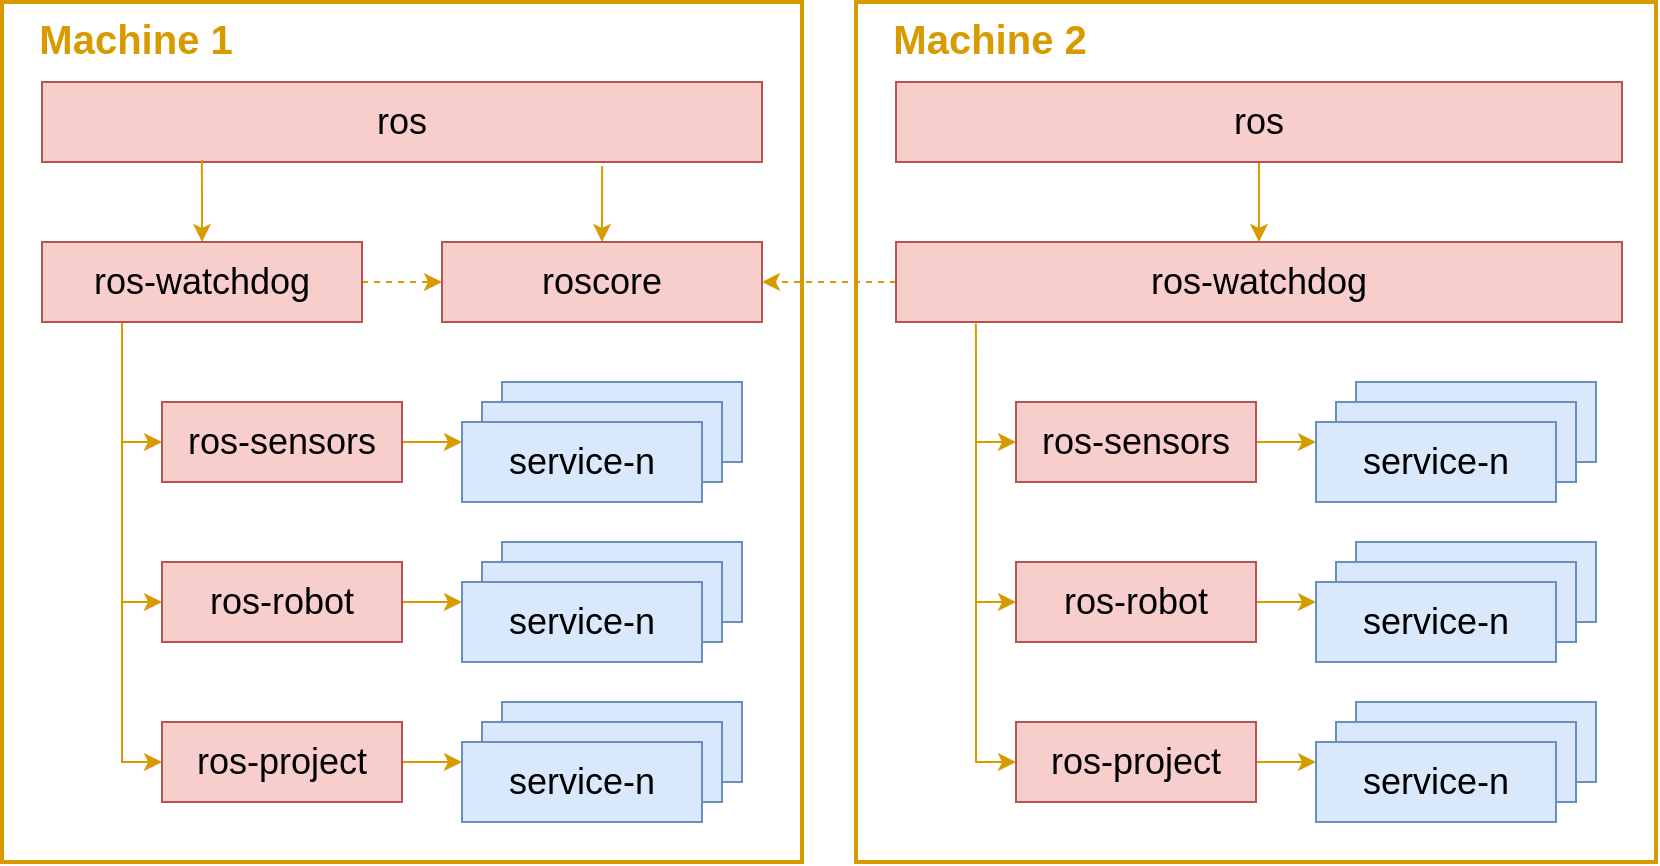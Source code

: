 <mxfile version="21.2.8" type="device">
  <diagram name="Page-1" id="ear39O9G6cyR528Ysgi0">
    <mxGraphModel dx="2187" dy="843" grid="1" gridSize="10" guides="1" tooltips="1" connect="1" arrows="1" fold="1" page="1" pageScale="1" pageWidth="827" pageHeight="1169" math="0" shadow="0">
      <root>
        <mxCell id="0" />
        <mxCell id="1" parent="0" />
        <mxCell id="jWs6NfOiUyid5Y3AujbW-28" value="&amp;nbsp; &amp;nbsp;Machine 1" style="rounded=0;whiteSpace=wrap;html=1;fillColor=none;align=left;horizontal=1;verticalAlign=top;fontSize=20;strokeColor=#d79b00;strokeWidth=2;fontStyle=1;fontColor=#d79b00;" parent="1" vertex="1">
          <mxGeometry y="120" width="400" height="430" as="geometry" />
        </mxCell>
        <mxCell id="jWs6NfOiUyid5Y3AujbW-53" value="&amp;nbsp; &amp;nbsp;Machine 2" style="rounded=0;whiteSpace=wrap;html=1;fillColor=none;align=left;horizontal=1;verticalAlign=top;fontSize=20;strokeColor=#d79b00;strokeWidth=2;fontColor=#d79b00;fontStyle=1" parent="1" vertex="1">
          <mxGeometry x="427" y="120" width="400" height="430" as="geometry" />
        </mxCell>
        <mxCell id="jWs6NfOiUyid5Y3AujbW-1" value="ros" style="rounded=0;whiteSpace=wrap;html=1;fontSize=18;fillColor=#f8cecc;strokeColor=#b85450;" parent="1" vertex="1">
          <mxGeometry x="20" y="160" width="360" height="40" as="geometry" />
        </mxCell>
        <mxCell id="jWs6NfOiUyid5Y3AujbW-21" style="edgeStyle=orthogonalEdgeStyle;rounded=0;orthogonalLoop=1;jettySize=auto;html=1;exitX=0.5;exitY=0;exitDx=0;exitDy=0;entryX=0.222;entryY=0.975;entryDx=0;entryDy=0;entryPerimeter=0;endArrow=none;endFill=0;startArrow=classic;startFill=1;fillColor=#ffe6cc;strokeColor=#d79b00;" parent="1" source="jWs6NfOiUyid5Y3AujbW-2" target="jWs6NfOiUyid5Y3AujbW-1" edge="1">
          <mxGeometry relative="1" as="geometry" />
        </mxCell>
        <mxCell id="jWs6NfOiUyid5Y3AujbW-24" style="edgeStyle=orthogonalEdgeStyle;rounded=0;orthogonalLoop=1;jettySize=auto;html=1;exitX=0.25;exitY=1;exitDx=0;exitDy=0;entryX=0;entryY=0.5;entryDx=0;entryDy=0;fillColor=#ffe6cc;strokeColor=#d79b00;" parent="1" source="jWs6NfOiUyid5Y3AujbW-2" target="jWs6NfOiUyid5Y3AujbW-4" edge="1">
          <mxGeometry relative="1" as="geometry" />
        </mxCell>
        <mxCell id="jWs6NfOiUyid5Y3AujbW-25" style="edgeStyle=orthogonalEdgeStyle;rounded=0;orthogonalLoop=1;jettySize=auto;html=1;exitX=0.25;exitY=1;exitDx=0;exitDy=0;entryX=0;entryY=0.5;entryDx=0;entryDy=0;fillColor=#ffe6cc;strokeColor=#d79b00;" parent="1" source="jWs6NfOiUyid5Y3AujbW-2" target="jWs6NfOiUyid5Y3AujbW-12" edge="1">
          <mxGeometry relative="1" as="geometry" />
        </mxCell>
        <mxCell id="jWs6NfOiUyid5Y3AujbW-26" style="edgeStyle=orthogonalEdgeStyle;rounded=0;orthogonalLoop=1;jettySize=auto;html=1;exitX=0.25;exitY=1;exitDx=0;exitDy=0;entryX=0;entryY=0.5;entryDx=0;entryDy=0;fillColor=#ffe6cc;strokeColor=#d79b00;" parent="1" source="jWs6NfOiUyid5Y3AujbW-2" target="jWs6NfOiUyid5Y3AujbW-17" edge="1">
          <mxGeometry relative="1" as="geometry" />
        </mxCell>
        <mxCell id="jWs6NfOiUyid5Y3AujbW-27" style="edgeStyle=orthogonalEdgeStyle;rounded=0;orthogonalLoop=1;jettySize=auto;html=1;exitX=1;exitY=0.5;exitDx=0;exitDy=0;entryX=0;entryY=0.5;entryDx=0;entryDy=0;dashed=1;fillColor=#ffe6cc;strokeColor=#d79b00;" parent="1" source="jWs6NfOiUyid5Y3AujbW-2" target="jWs6NfOiUyid5Y3AujbW-3" edge="1">
          <mxGeometry relative="1" as="geometry" />
        </mxCell>
        <mxCell id="jWs6NfOiUyid5Y3AujbW-2" value="ros-watchdog" style="rounded=0;whiteSpace=wrap;html=1;fontSize=18;fillColor=#f8cecc;strokeColor=#b85450;" parent="1" vertex="1">
          <mxGeometry x="20" y="240" width="160" height="40" as="geometry" />
        </mxCell>
        <mxCell id="jWs6NfOiUyid5Y3AujbW-22" style="edgeStyle=orthogonalEdgeStyle;rounded=0;orthogonalLoop=1;jettySize=auto;html=1;exitX=0.5;exitY=0;exitDx=0;exitDy=0;entryX=0.778;entryY=1.05;entryDx=0;entryDy=0;entryPerimeter=0;startArrow=classic;startFill=1;endArrow=none;endFill=0;fillColor=#ffe6cc;strokeColor=#d79b00;" parent="1" source="jWs6NfOiUyid5Y3AujbW-3" target="jWs6NfOiUyid5Y3AujbW-1" edge="1">
          <mxGeometry relative="1" as="geometry" />
        </mxCell>
        <mxCell id="jWs6NfOiUyid5Y3AujbW-3" value="roscore" style="rounded=0;whiteSpace=wrap;html=1;fontSize=18;fillColor=#f8cecc;strokeColor=#b85450;" parent="1" vertex="1">
          <mxGeometry x="220" y="240" width="160" height="40" as="geometry" />
        </mxCell>
        <mxCell id="jWs6NfOiUyid5Y3AujbW-10" style="edgeStyle=orthogonalEdgeStyle;rounded=0;orthogonalLoop=1;jettySize=auto;html=1;exitX=1;exitY=0.5;exitDx=0;exitDy=0;entryX=0;entryY=0.25;entryDx=0;entryDy=0;fillColor=#ffe6cc;strokeColor=#d79b00;" parent="1" source="jWs6NfOiUyid5Y3AujbW-4" target="jWs6NfOiUyid5Y3AujbW-9" edge="1">
          <mxGeometry relative="1" as="geometry" />
        </mxCell>
        <mxCell id="jWs6NfOiUyid5Y3AujbW-4" value="ros-sensors" style="rounded=0;whiteSpace=wrap;html=1;fontSize=18;fillColor=#f8cecc;strokeColor=#b85450;" parent="1" vertex="1">
          <mxGeometry x="80" y="320" width="120" height="40" as="geometry" />
        </mxCell>
        <mxCell id="jWs6NfOiUyid5Y3AujbW-7" value="service-1" style="rounded=0;whiteSpace=wrap;html=1;fontSize=18;fillColor=#dae8fc;strokeColor=#6c8ebf;" parent="1" vertex="1">
          <mxGeometry x="250" y="310" width="120" height="40" as="geometry" />
        </mxCell>
        <mxCell id="jWs6NfOiUyid5Y3AujbW-8" value="service-2" style="rounded=0;whiteSpace=wrap;html=1;fontSize=18;fillColor=#dae8fc;strokeColor=#6c8ebf;" parent="1" vertex="1">
          <mxGeometry x="240" y="320" width="120" height="40" as="geometry" />
        </mxCell>
        <mxCell id="jWs6NfOiUyid5Y3AujbW-9" value="service-n" style="rounded=0;whiteSpace=wrap;html=1;fontSize=18;fillColor=#dae8fc;strokeColor=#6c8ebf;" parent="1" vertex="1">
          <mxGeometry x="230" y="330" width="120" height="40" as="geometry" />
        </mxCell>
        <mxCell id="jWs6NfOiUyid5Y3AujbW-11" style="edgeStyle=orthogonalEdgeStyle;rounded=0;orthogonalLoop=1;jettySize=auto;html=1;exitX=1;exitY=0.5;exitDx=0;exitDy=0;entryX=0;entryY=0.25;entryDx=0;entryDy=0;fillColor=#ffe6cc;strokeColor=#d79b00;" parent="1" source="jWs6NfOiUyid5Y3AujbW-12" target="jWs6NfOiUyid5Y3AujbW-15" edge="1">
          <mxGeometry relative="1" as="geometry" />
        </mxCell>
        <mxCell id="jWs6NfOiUyid5Y3AujbW-12" value="ros-robot" style="rounded=0;whiteSpace=wrap;html=1;fontSize=18;fillColor=#f8cecc;strokeColor=#b85450;" parent="1" vertex="1">
          <mxGeometry x="80" y="400" width="120" height="40" as="geometry" />
        </mxCell>
        <mxCell id="jWs6NfOiUyid5Y3AujbW-13" value="service-1" style="rounded=0;whiteSpace=wrap;html=1;fontSize=18;fillColor=#dae8fc;strokeColor=#6c8ebf;" parent="1" vertex="1">
          <mxGeometry x="250" y="390" width="120" height="40" as="geometry" />
        </mxCell>
        <mxCell id="jWs6NfOiUyid5Y3AujbW-14" value="service-2" style="rounded=0;whiteSpace=wrap;html=1;fontSize=18;fillColor=#dae8fc;strokeColor=#6c8ebf;" parent="1" vertex="1">
          <mxGeometry x="240" y="400" width="120" height="40" as="geometry" />
        </mxCell>
        <mxCell id="jWs6NfOiUyid5Y3AujbW-15" value="service-n" style="rounded=0;whiteSpace=wrap;html=1;fontSize=18;fillColor=#dae8fc;strokeColor=#6c8ebf;" parent="1" vertex="1">
          <mxGeometry x="230" y="410" width="120" height="40" as="geometry" />
        </mxCell>
        <mxCell id="jWs6NfOiUyid5Y3AujbW-16" style="edgeStyle=orthogonalEdgeStyle;rounded=0;orthogonalLoop=1;jettySize=auto;html=1;exitX=1;exitY=0.5;exitDx=0;exitDy=0;entryX=0;entryY=0.25;entryDx=0;entryDy=0;fillColor=#ffe6cc;strokeColor=#d79b00;" parent="1" source="jWs6NfOiUyid5Y3AujbW-17" target="jWs6NfOiUyid5Y3AujbW-20" edge="1">
          <mxGeometry relative="1" as="geometry" />
        </mxCell>
        <mxCell id="jWs6NfOiUyid5Y3AujbW-17" value="ros-project" style="rounded=0;whiteSpace=wrap;html=1;fontSize=18;fillColor=#f8cecc;strokeColor=#b85450;" parent="1" vertex="1">
          <mxGeometry x="80" y="480" width="120" height="40" as="geometry" />
        </mxCell>
        <mxCell id="jWs6NfOiUyid5Y3AujbW-18" value="service-1" style="rounded=0;whiteSpace=wrap;html=1;fontSize=18;fillColor=#dae8fc;strokeColor=#6c8ebf;" parent="1" vertex="1">
          <mxGeometry x="250" y="470" width="120" height="40" as="geometry" />
        </mxCell>
        <mxCell id="jWs6NfOiUyid5Y3AujbW-19" value="service-2" style="rounded=0;whiteSpace=wrap;html=1;fontSize=18;fillColor=#dae8fc;strokeColor=#6c8ebf;" parent="1" vertex="1">
          <mxGeometry x="240" y="480" width="120" height="40" as="geometry" />
        </mxCell>
        <mxCell id="jWs6NfOiUyid5Y3AujbW-20" value="service-n" style="rounded=0;whiteSpace=wrap;html=1;fontSize=18;fillColor=#dae8fc;strokeColor=#6c8ebf;" parent="1" vertex="1">
          <mxGeometry x="230" y="490" width="120" height="40" as="geometry" />
        </mxCell>
        <mxCell id="jWs6NfOiUyid5Y3AujbW-58" style="edgeStyle=orthogonalEdgeStyle;rounded=0;orthogonalLoop=1;jettySize=auto;html=1;exitX=0;exitY=0.5;exitDx=0;exitDy=0;entryX=1;entryY=0.5;entryDx=0;entryDy=0;dashed=1;fillColor=#ffe6cc;strokeColor=#d79b00;" parent="1" source="jWs6NfOiUyid5Y3AujbW-35" target="jWs6NfOiUyid5Y3AujbW-3" edge="1">
          <mxGeometry relative="1" as="geometry" />
        </mxCell>
        <mxCell id="jWs6NfOiUyid5Y3AujbW-35" value="ros-watchdog" style="rounded=0;whiteSpace=wrap;html=1;fontSize=18;fillColor=#f8cecc;strokeColor=#b85450;" parent="1" vertex="1">
          <mxGeometry x="447" y="240" width="363" height="40" as="geometry" />
        </mxCell>
        <mxCell id="jWs6NfOiUyid5Y3AujbW-38" style="edgeStyle=orthogonalEdgeStyle;rounded=0;orthogonalLoop=1;jettySize=auto;html=1;exitX=1;exitY=0.5;exitDx=0;exitDy=0;entryX=0;entryY=0.25;entryDx=0;entryDy=0;fillColor=#ffe6cc;strokeColor=#d79b00;" parent="1" source="jWs6NfOiUyid5Y3AujbW-39" target="jWs6NfOiUyid5Y3AujbW-42" edge="1">
          <mxGeometry relative="1" as="geometry" />
        </mxCell>
        <mxCell id="jWs6NfOiUyid5Y3AujbW-62" style="edgeStyle=orthogonalEdgeStyle;rounded=0;orthogonalLoop=1;jettySize=auto;html=1;exitX=0;exitY=0.5;exitDx=0;exitDy=0;entryX=0.11;entryY=1.019;entryDx=0;entryDy=0;entryPerimeter=0;startArrow=classic;startFill=1;endArrow=none;endFill=0;fillColor=#ffe6cc;strokeColor=#d79b00;" parent="1" source="jWs6NfOiUyid5Y3AujbW-39" target="jWs6NfOiUyid5Y3AujbW-35" edge="1">
          <mxGeometry relative="1" as="geometry" />
        </mxCell>
        <mxCell id="jWs6NfOiUyid5Y3AujbW-39" value="ros-sensors" style="rounded=0;whiteSpace=wrap;html=1;fontSize=18;fillColor=#f8cecc;strokeColor=#b85450;" parent="1" vertex="1">
          <mxGeometry x="507" y="320" width="120" height="40" as="geometry" />
        </mxCell>
        <mxCell id="jWs6NfOiUyid5Y3AujbW-40" value="service-1" style="rounded=0;whiteSpace=wrap;html=1;fontSize=18;fillColor=#dae8fc;strokeColor=#6c8ebf;" parent="1" vertex="1">
          <mxGeometry x="677" y="310" width="120" height="40" as="geometry" />
        </mxCell>
        <mxCell id="jWs6NfOiUyid5Y3AujbW-41" value="service-2" style="rounded=0;whiteSpace=wrap;html=1;fontSize=18;fillColor=#dae8fc;strokeColor=#6c8ebf;" parent="1" vertex="1">
          <mxGeometry x="667" y="320" width="120" height="40" as="geometry" />
        </mxCell>
        <mxCell id="jWs6NfOiUyid5Y3AujbW-42" value="service-n" style="rounded=0;whiteSpace=wrap;html=1;fontSize=18;fillColor=#dae8fc;strokeColor=#6c8ebf;" parent="1" vertex="1">
          <mxGeometry x="657" y="330" width="120" height="40" as="geometry" />
        </mxCell>
        <mxCell id="jWs6NfOiUyid5Y3AujbW-43" style="edgeStyle=orthogonalEdgeStyle;rounded=0;orthogonalLoop=1;jettySize=auto;html=1;exitX=1;exitY=0.5;exitDx=0;exitDy=0;entryX=0;entryY=0.25;entryDx=0;entryDy=0;fillColor=#ffe6cc;strokeColor=#d79b00;" parent="1" source="jWs6NfOiUyid5Y3AujbW-44" target="jWs6NfOiUyid5Y3AujbW-47" edge="1">
          <mxGeometry relative="1" as="geometry" />
        </mxCell>
        <mxCell id="jWs6NfOiUyid5Y3AujbW-55" style="edgeStyle=orthogonalEdgeStyle;rounded=0;orthogonalLoop=1;jettySize=auto;html=1;exitX=0;exitY=0.5;exitDx=0;exitDy=0;startArrow=classic;startFill=1;endArrow=none;endFill=0;fillColor=#ffe6cc;strokeColor=#d79b00;" parent="1" source="jWs6NfOiUyid5Y3AujbW-44" edge="1">
          <mxGeometry relative="1" as="geometry">
            <mxPoint x="487" y="340" as="targetPoint" />
          </mxGeometry>
        </mxCell>
        <mxCell id="jWs6NfOiUyid5Y3AujbW-44" value="ros-robot" style="rounded=0;whiteSpace=wrap;html=1;fontSize=18;fillColor=#f8cecc;strokeColor=#b85450;" parent="1" vertex="1">
          <mxGeometry x="507" y="400" width="120" height="40" as="geometry" />
        </mxCell>
        <mxCell id="jWs6NfOiUyid5Y3AujbW-45" value="service-1" style="rounded=0;whiteSpace=wrap;html=1;fontSize=18;fillColor=#dae8fc;strokeColor=#6c8ebf;" parent="1" vertex="1">
          <mxGeometry x="677" y="390" width="120" height="40" as="geometry" />
        </mxCell>
        <mxCell id="jWs6NfOiUyid5Y3AujbW-46" value="service-2" style="rounded=0;whiteSpace=wrap;html=1;fontSize=18;fillColor=#dae8fc;strokeColor=#6c8ebf;" parent="1" vertex="1">
          <mxGeometry x="667" y="400" width="120" height="40" as="geometry" />
        </mxCell>
        <mxCell id="jWs6NfOiUyid5Y3AujbW-47" value="service-n" style="rounded=0;whiteSpace=wrap;html=1;fontSize=18;fillColor=#dae8fc;strokeColor=#6c8ebf;" parent="1" vertex="1">
          <mxGeometry x="657" y="410" width="120" height="40" as="geometry" />
        </mxCell>
        <mxCell id="jWs6NfOiUyid5Y3AujbW-48" style="edgeStyle=orthogonalEdgeStyle;rounded=0;orthogonalLoop=1;jettySize=auto;html=1;exitX=1;exitY=0.5;exitDx=0;exitDy=0;entryX=0;entryY=0.25;entryDx=0;entryDy=0;fillColor=#ffe6cc;strokeColor=#d79b00;" parent="1" source="jWs6NfOiUyid5Y3AujbW-49" target="jWs6NfOiUyid5Y3AujbW-52" edge="1">
          <mxGeometry relative="1" as="geometry" />
        </mxCell>
        <mxCell id="jWs6NfOiUyid5Y3AujbW-56" style="edgeStyle=orthogonalEdgeStyle;rounded=0;orthogonalLoop=1;jettySize=auto;html=1;exitX=0;exitY=0.5;exitDx=0;exitDy=0;startArrow=classic;startFill=1;endArrow=none;endFill=0;fillColor=#ffe6cc;strokeColor=#d79b00;" parent="1" source="jWs6NfOiUyid5Y3AujbW-49" edge="1">
          <mxGeometry relative="1" as="geometry">
            <mxPoint x="487" y="420.323" as="targetPoint" />
          </mxGeometry>
        </mxCell>
        <mxCell id="jWs6NfOiUyid5Y3AujbW-49" value="ros-project" style="rounded=0;whiteSpace=wrap;html=1;fontSize=18;fillColor=#f8cecc;strokeColor=#b85450;" parent="1" vertex="1">
          <mxGeometry x="507" y="480" width="120" height="40" as="geometry" />
        </mxCell>
        <mxCell id="jWs6NfOiUyid5Y3AujbW-50" value="service-1" style="rounded=0;whiteSpace=wrap;html=1;fontSize=18;fillColor=#dae8fc;strokeColor=#6c8ebf;" parent="1" vertex="1">
          <mxGeometry x="677" y="470" width="120" height="40" as="geometry" />
        </mxCell>
        <mxCell id="jWs6NfOiUyid5Y3AujbW-51" value="service-2" style="rounded=0;whiteSpace=wrap;html=1;fontSize=18;fillColor=#dae8fc;strokeColor=#6c8ebf;" parent="1" vertex="1">
          <mxGeometry x="667" y="480" width="120" height="40" as="geometry" />
        </mxCell>
        <mxCell id="jWs6NfOiUyid5Y3AujbW-52" value="service-n" style="rounded=0;whiteSpace=wrap;html=1;fontSize=18;fillColor=#dae8fc;strokeColor=#6c8ebf;" parent="1" vertex="1">
          <mxGeometry x="657" y="490" width="120" height="40" as="geometry" />
        </mxCell>
        <mxCell id="jWs6NfOiUyid5Y3AujbW-61" style="edgeStyle=orthogonalEdgeStyle;rounded=0;orthogonalLoop=1;jettySize=auto;html=1;exitX=0.5;exitY=1;exitDx=0;exitDy=0;entryX=0.5;entryY=0;entryDx=0;entryDy=0;fillColor=#ffe6cc;strokeColor=#d79b00;" parent="1" source="jWs6NfOiUyid5Y3AujbW-60" target="jWs6NfOiUyid5Y3AujbW-35" edge="1">
          <mxGeometry relative="1" as="geometry" />
        </mxCell>
        <mxCell id="jWs6NfOiUyid5Y3AujbW-60" value="ros" style="rounded=0;whiteSpace=wrap;html=1;fontSize=18;fillColor=#f8cecc;strokeColor=#b85450;" parent="1" vertex="1">
          <mxGeometry x="447" y="160" width="363" height="40" as="geometry" />
        </mxCell>
      </root>
    </mxGraphModel>
  </diagram>
</mxfile>
